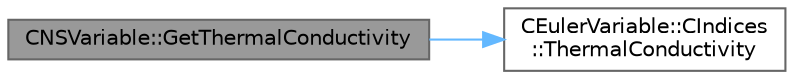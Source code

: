 digraph "CNSVariable::GetThermalConductivity"
{
 // LATEX_PDF_SIZE
  bgcolor="transparent";
  edge [fontname=Helvetica,fontsize=10,labelfontname=Helvetica,labelfontsize=10];
  node [fontname=Helvetica,fontsize=10,shape=box,height=0.2,width=0.4];
  rankdir="LR";
  Node1 [id="Node000001",label="CNSVariable::GetThermalConductivity",height=0.2,width=0.4,color="gray40", fillcolor="grey60", style="filled", fontcolor="black",tooltip="Get the thermal conductivity of the flow."];
  Node1 -> Node2 [id="edge1_Node000001_Node000002",color="steelblue1",style="solid",tooltip=" "];
  Node2 [id="Node000002",label="CEulerVariable::CIndices\l::ThermalConductivity",height=0.2,width=0.4,color="grey40", fillcolor="white", style="filled",URL="$structCEulerVariable_1_1CIndices.html#ada0e95f9230910b6f9d4426bd26b6f80",tooltip=" "];
}
